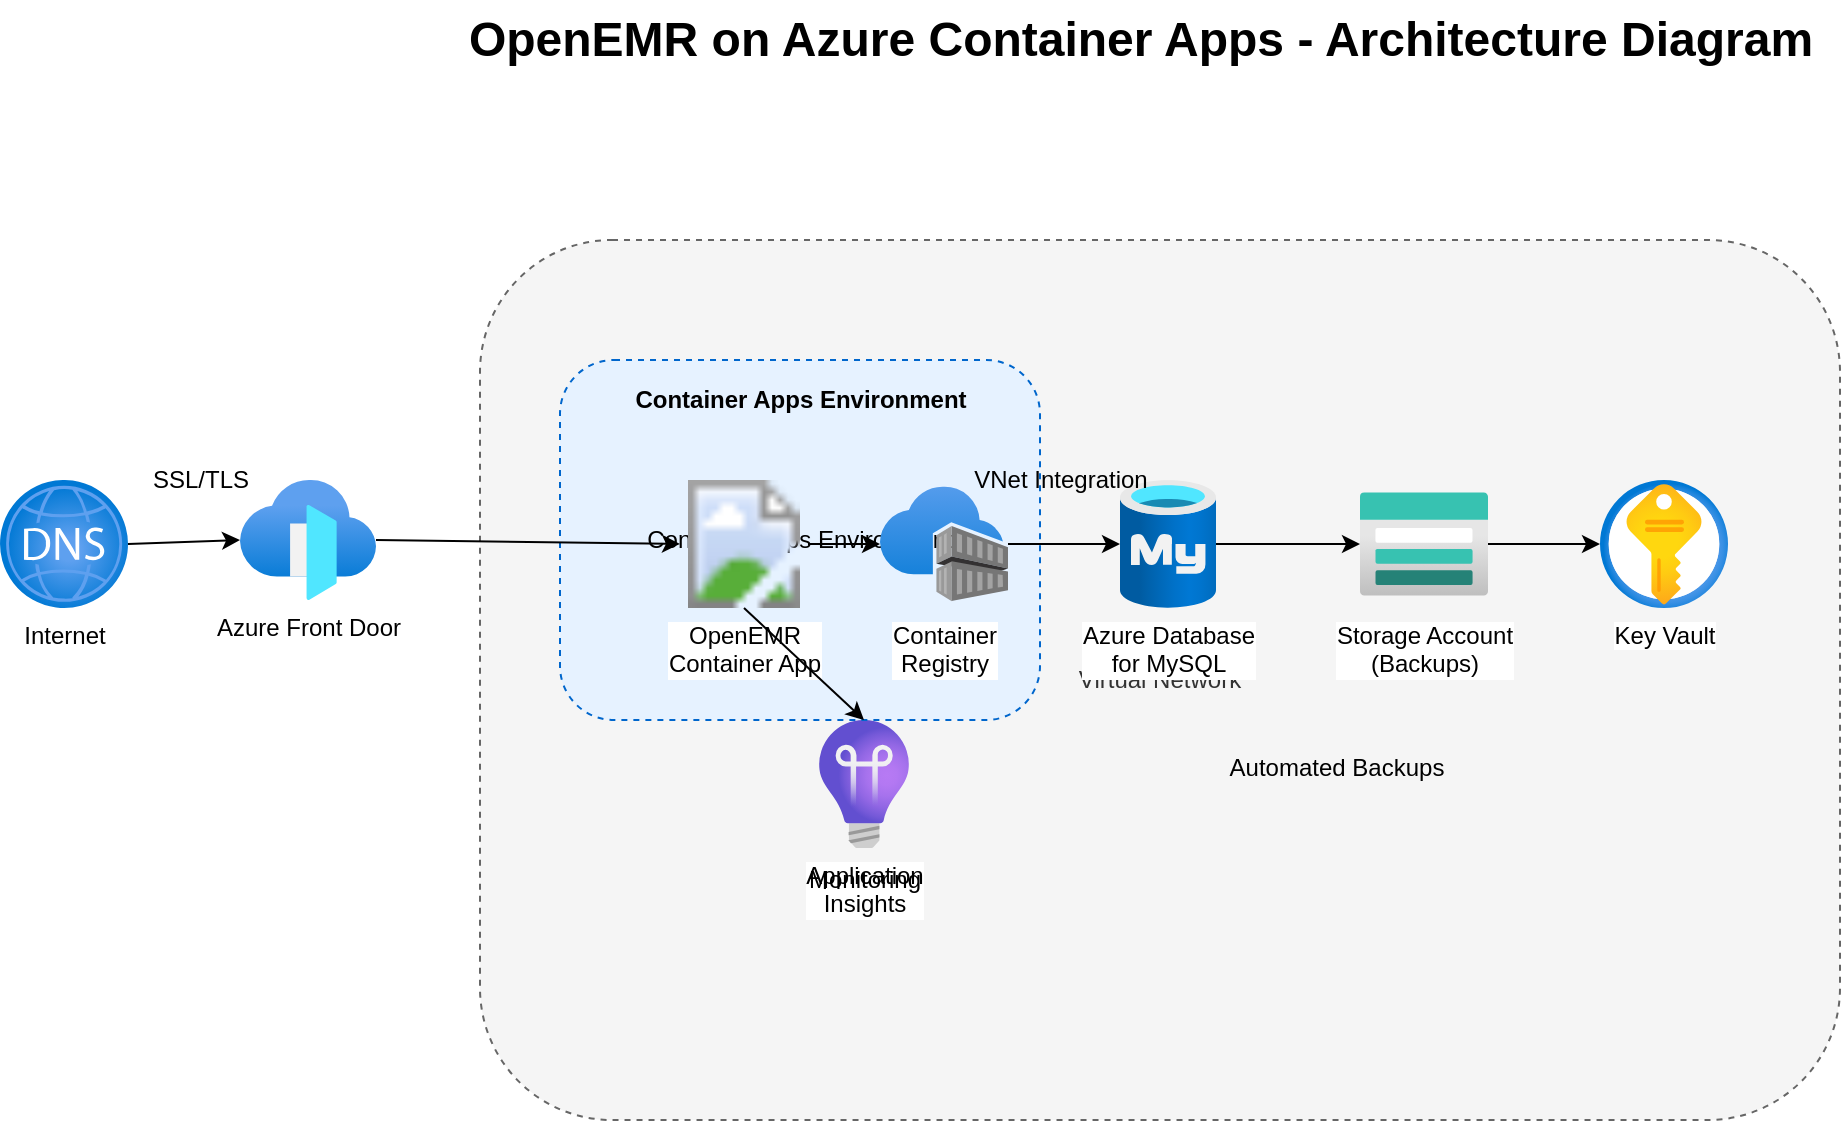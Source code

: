 <mxfile>
    <diagram name="OpenEMR on Azure Architecture" id="azure-architecture">
        <mxGraphModel dx="997" dy="1139" grid="1" gridSize="10" guides="1" tooltips="1" connect="1" arrows="1" fold="1" page="1" pageScale="1" pageWidth="1169" pageHeight="827" math="0" shadow="0">
            <root>
                <mxCell id="0"/>
                <mxCell id="1" parent="0"/>
                <mxCell id="2" value="Internet" style="image;aspect=fixed;html=1;points=[];align=center;fontSize=12;image=img/lib/azure2/networking/DNS_Zones.svg;" parent="1" vertex="1">
                    <mxGeometry x="40" y="280" width="64" height="64" as="geometry"/>
                </mxCell>
                <mxCell id="3" value="Azure Front Door" style="image;aspect=fixed;html=1;points=[];align=center;fontSize=12;image=img/lib/azure2/networking/Front_Doors.svg;" parent="1" vertex="1">
                    <mxGeometry x="160" y="280" width="68" height="60" as="geometry"/>
                </mxCell>
                <mxCell id="5" value="Virtual Network" style="rounded=1;whiteSpace=wrap;html=1;fillColor=#f5f5f5;strokeColor=#666666;fontColor=#333333;dashed=1;" parent="1" vertex="1">
                    <mxGeometry x="280" y="160" width="680" height="440" as="geometry"/>
                </mxCell>
                <mxCell id="8" value="Azure Database&#xa;for MySQL" style="image;aspect=fixed;html=1;points=[];align=center;fontSize=12;image=img/lib/azure2/databases/Azure_Database_MySQL_Server.svg;" parent="1" vertex="1">
                    <mxGeometry x="600" y="280" width="48" height="64" as="geometry"/>
                </mxCell>
                <mxCell id="9" value="Storage Account&#xa;(Backups)" style="image;aspect=fixed;html=1;points=[];align=center;fontSize=12;image=img/lib/azure2/storage/Storage_Accounts.svg;" parent="1" vertex="1">
                    <mxGeometry x="720" y="280" width="64" height="64" as="geometry"/>
                </mxCell>
                <mxCell id="10" value="Application&#xa;Insights" style="image;aspect=fixed;html=1;points=[];align=center;fontSize=12;image=img/lib/azure2/devops/Application_Insights.svg;" parent="1" vertex="1">
                    <mxGeometry x="440" y="400" width="64" height="64" as="geometry"/>
                </mxCell>
                <mxCell id="11" value="Key Vault" style="image;aspect=fixed;html=1;points=[];align=center;fontSize=12;image=img/lib/azure2/security/Key_Vaults.svg;" parent="1" vertex="1">
                    <mxGeometry x="840" y="280" width="64" height="64" as="geometry"/>
                </mxCell>
                <!-- Container Apps Environment -->
                <mxCell id="30" value="Container Apps Environment" style="rounded=1;whiteSpace=wrap;html=1;fillColor=#e6f2ff;strokeColor=#0066cc;dashed=1;" vertex="1" parent="1">
                    <mxGeometry x="320" y="220" width="240" height="180" as="geometry"/>
                </mxCell>
                <!-- OpenEMR Container App -->
                <mxCell id="31" value="OpenEMR&#xa;Container App" style="image;aspect=fixed;html=1;points=[];align=center;fontSize=12;image=img/lib/azure2/containers/Container_Apps.svg;" vertex="1" parent="1">
                    <mxGeometry x="380" y="280" width="64" height="64" as="geometry"/>
                </mxCell>
                <!-- Container Registry -->
                <mxCell id="32" value="Container&#xa;Registry" style="image;aspect=fixed;html=1;points=[];align=center;fontSize=12;image=img/lib/azure2/containers/Container_Registries.svg;" vertex="1" parent="1">
                    <mxGeometry x="480" y="280" width="64" height="64" as="geometry"/>
                </mxCell>
                <!-- Connections -->
                <mxCell id="14" value="" style="endArrow=classic;html=1;exitX=1;exitY=0.5;exitDx=0;exitDy=0;entryX=0;entryY=0.5;entryDx=0;entryDy=0;" parent="1" source="2" target="3" edge="1">
                    <mxGeometry width="50" height="50" relative="1" as="geometry"/>
                </mxCell>
                <mxCell id="33" value="" style="endArrow=classic;html=1;exitX=1;exitY=0.5;exitDx=0;exitDy=0;entryX=0;entryY=0.5;entryDx=0;entryDy=0;" edge="1" parent="1" source="3" target="31">
                    <mxGeometry width="50" height="50" relative="1" as="geometry"/>
                </mxCell>
                <mxCell id="34" value="" style="endArrow=classic;html=1;exitX=1;exitY=0.5;exitDx=0;exitDy=0;entryX=0;entryY=0.5;entryDx=0;entryDy=0;" edge="1" parent="1" source="31" target="32">
                    <mxGeometry width="50" height="50" relative="1" as="geometry"/>
                </mxCell>
                <mxCell id="35" value="" style="endArrow=classic;html=1;exitX=1;exitY=0.5;exitDx=0;exitDy=0;entryX=0;entryY=0.5;entryDx=0;entryDy=0;" edge="1" parent="1" source="32" target="8">
                    <mxGeometry width="50" height="50" relative="1" as="geometry"/>
                </mxCell>
                <mxCell id="20" value="" style="endArrow=classic;html=1;exitX=1;exitY=0.5;exitDx=0;exitDy=0;entryX=0;entryY=0.5;entryDx=0;entryDy=0;" parent="1" source="8" target="9" edge="1">
                    <mxGeometry width="50" height="50" relative="1" as="geometry"/>
                </mxCell>
                <mxCell id="21" value="" style="endArrow=classic;html=1;exitX=0.5;exitY=1;exitDx=0;exitDy=0;entryX=0.5;entryY=0;entryDx=0;entryDy=0;" parent="1" source="31" target="10" edge="1">
                    <mxGeometry width="50" height="50" relative="1" as="geometry"/>
                </mxCell>
                <mxCell id="22" value="" style="endArrow=classic;html=1;exitX=1;exitY=0.5;exitDx=0;exitDy=0;entryX=0;entryY=0.5;entryDx=0;entryDy=0;" parent="1" source="9" target="11" edge="1">
                    <mxGeometry width="50" height="50" relative="1" as="geometry"/>
                </mxCell>
                <!-- Labels -->
                <mxCell id="23" value="SSL/TLS" style="text;html=1;align=center;verticalAlign=middle;resizable=0;points=[];autosize=1;" parent="1" vertex="1">
                    <mxGeometry x="110" y="270" width="60" height="20" as="geometry"/>
                </mxCell>
                <mxCell id="24" value="VNet Integration" style="text;html=1;align=center;verticalAlign=middle;resizable=0;points=[];autosize=1;" parent="1" vertex="1">
                    <mxGeometry x="520" y="270" width="100" height="20" as="geometry"/>
                </mxCell>
                <mxCell id="25" value="Automated Backups" style="text;html=1;align=center;verticalAlign=middle;resizable=0;points=[];autosize=1;" parent="1" vertex="1">
                    <mxGeometry x="648" y="414" width="120" height="20" as="geometry"/>
                </mxCell>
                <mxCell id="26" value="Monitoring" style="text;html=1;align=center;verticalAlign=middle;resizable=0;points=[];autosize=1;" parent="1" vertex="1">
                    <mxGeometry x="437" y="470" width="70" height="20" as="geometry"/>
                </mxCell>
                <mxCell id="27" value="OpenEMR on Azure Container Apps - Architecture Diagram" style="text;html=1;align=center;verticalAlign=middle;resizable=0;points=[];autosize=1;fontSize=24;fontStyle=1" parent="1" vertex="1">
                    <mxGeometry x="280" y="40" width="660" height="40" as="geometry"/>
                </mxCell>
                <!-- Container Apps Environment Label -->
                <mxCell id="36" value="Container Apps Environment" style="text;html=1;align=center;verticalAlign=middle;resizable=0;points=[];autosize=1;fontStyle=1" vertex="1" parent="1">
                    <mxGeometry x="350" y="230" width="180" height="20" as="geometry"/>
                </mxCell>
            </root>
        </mxGraphModel>
    </diagram>
</mxfile>